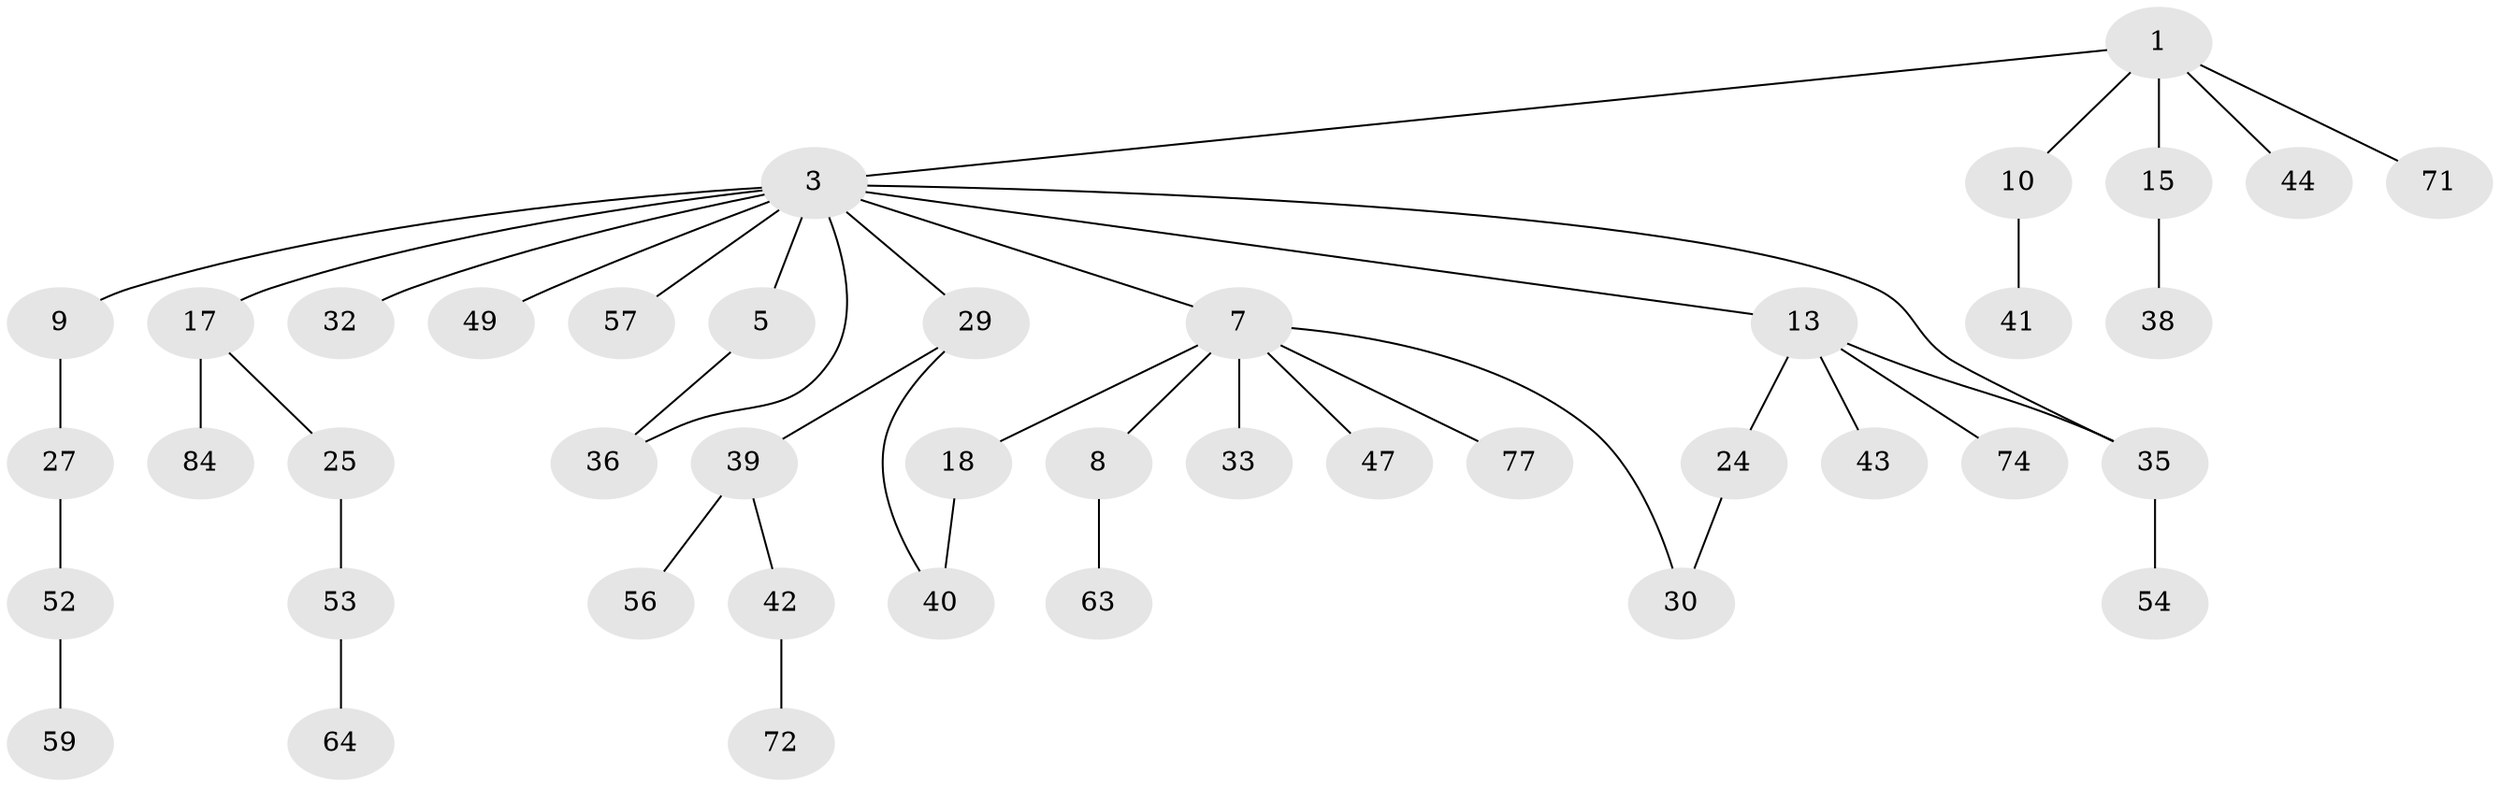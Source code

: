 // original degree distribution, {5: 0.03529411764705882, 2: 0.3058823529411765, 7: 0.03529411764705882, 4: 0.011764705882352941, 3: 0.18823529411764706, 1: 0.4235294117647059}
// Generated by graph-tools (version 1.1) at 2025/13/03/09/25 04:13:21]
// undirected, 42 vertices, 45 edges
graph export_dot {
graph [start="1"]
  node [color=gray90,style=filled];
  1 [super="+2+50+6"];
  3 [super="+73+14+4"];
  5 [super="+12"];
  7 [super="+22"];
  8;
  9 [super="+11"];
  10 [super="+37"];
  13 [super="+76+20+21"];
  15;
  17;
  18 [super="+82+46+26+48"];
  24 [super="+80"];
  25 [super="+65"];
  27;
  29;
  30 [super="+62"];
  32;
  33 [super="+55"];
  35 [super="+45+69"];
  36;
  38 [super="+67+68"];
  39;
  40;
  41;
  42 [super="+58"];
  43 [super="+66+51"];
  44 [super="+60"];
  47;
  49;
  52;
  53;
  54 [super="+79+83"];
  56;
  57;
  59;
  63;
  64;
  71;
  72;
  74;
  77;
  84;
  1 -- 3;
  1 -- 10;
  1 -- 71;
  1 -- 44;
  1 -- 15;
  3 -- 5;
  3 -- 7;
  3 -- 17;
  3 -- 35;
  3 -- 32;
  3 -- 49;
  3 -- 36;
  3 -- 29;
  3 -- 9;
  3 -- 13;
  3 -- 57;
  5 -- 36;
  7 -- 8;
  7 -- 18;
  7 -- 30;
  7 -- 47;
  7 -- 77;
  7 -- 33;
  8 -- 63;
  9 -- 27;
  10 -- 41;
  13 -- 24;
  13 -- 43;
  13 -- 74;
  13 -- 35;
  15 -- 38;
  17 -- 25;
  17 -- 84;
  18 -- 40;
  24 -- 30;
  25 -- 53;
  27 -- 52;
  29 -- 39;
  29 -- 40;
  35 -- 54;
  39 -- 42;
  39 -- 56;
  42 -- 72;
  52 -- 59;
  53 -- 64;
}

